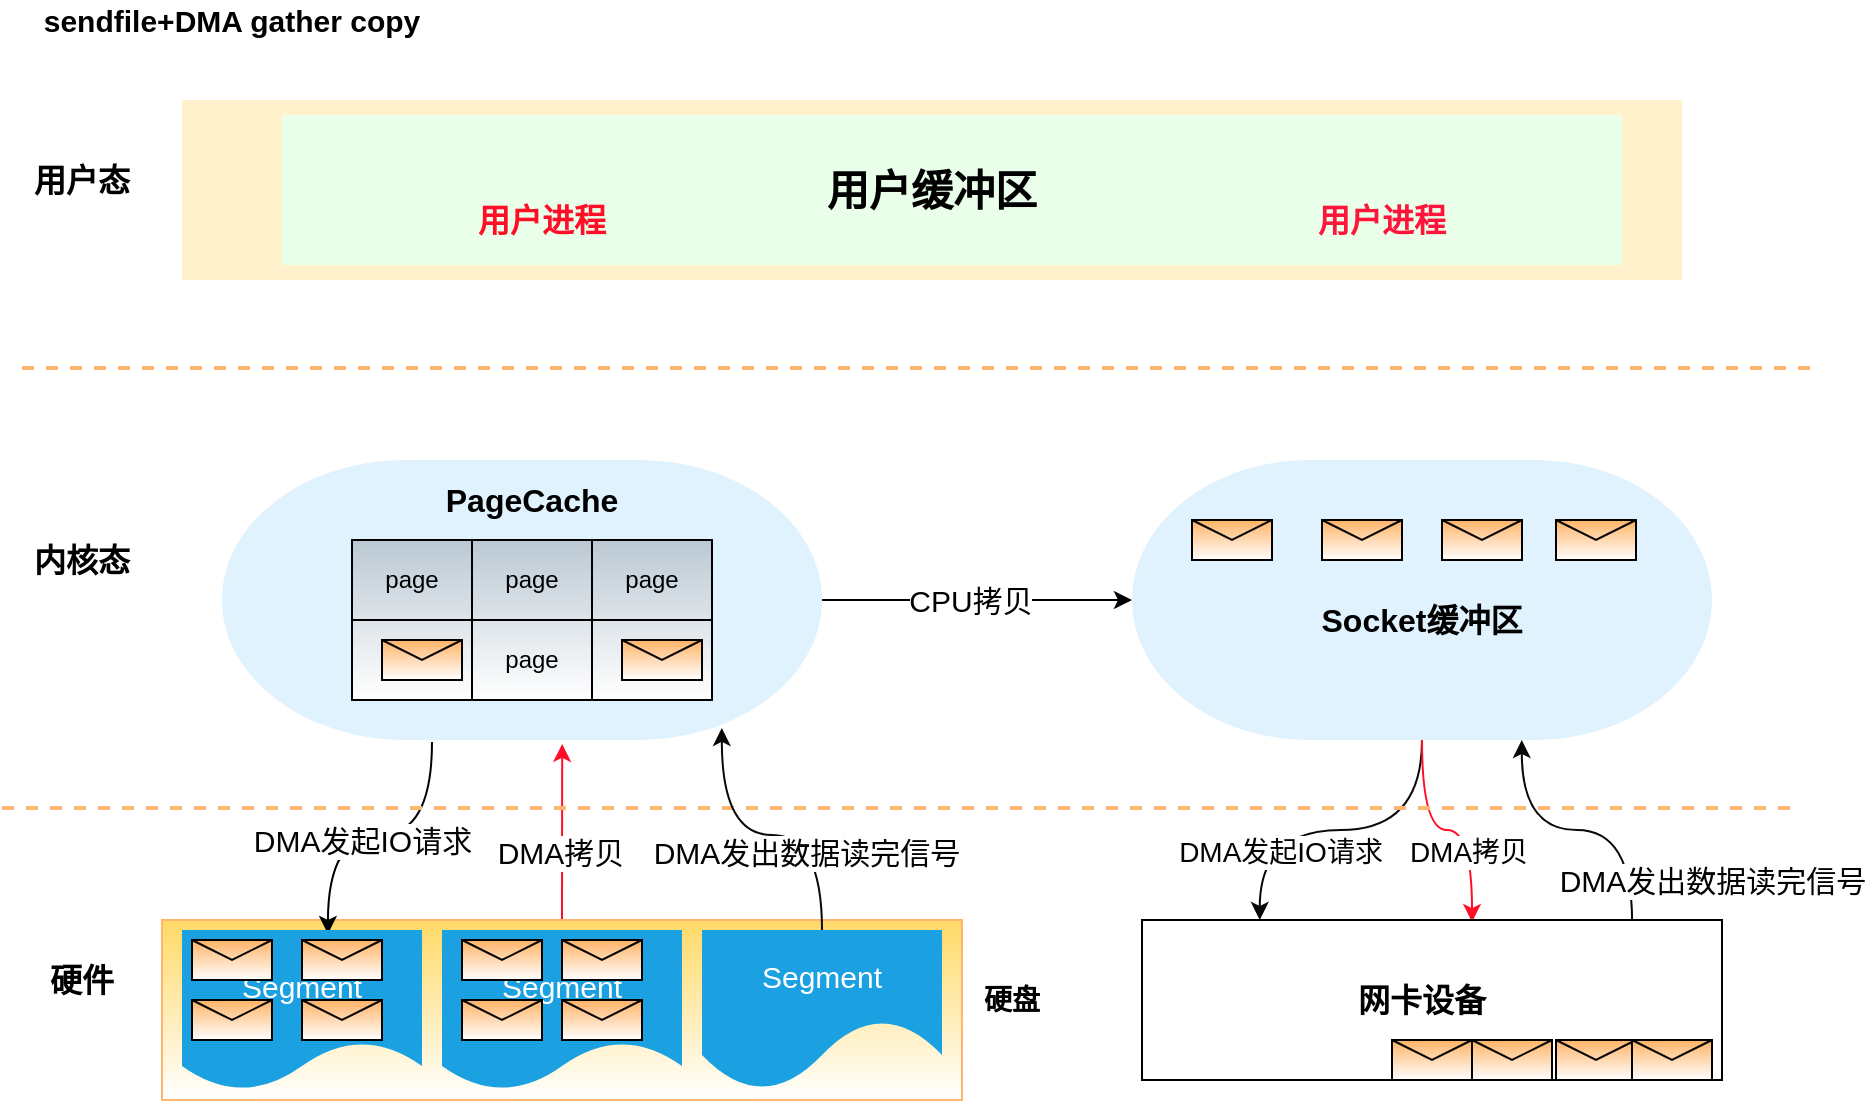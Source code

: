 <mxfile version="13.9.9" type="device"><diagram id="6iDytOUNVFXDQnF358Hy" name="零拷贝之sendfile"><mxGraphModel dx="1422" dy="822" grid="1" gridSize="10" guides="1" tooltips="1" connect="1" arrows="1" fold="1" page="1" pageScale="1" pageWidth="827" pageHeight="1169" math="0" shadow="0"><root><mxCell id="0"/><mxCell id="1" parent="0"/><mxCell id="Mod3oMlYFR4VnDi1osjR-64" style="edgeStyle=orthogonalEdgeStyle;curved=1;rounded=0;orthogonalLoop=1;jettySize=auto;html=1;entryX=0.567;entryY=1.014;entryDx=0;entryDy=0;entryPerimeter=0;fontSize=15;fontColor=#FFFFFF;strokeColor=#FF0F27;" edge="1" parent="1" source="Mod3oMlYFR4VnDi1osjR-63" target="Mod3oMlYFR4VnDi1osjR-9"><mxGeometry relative="1" as="geometry"/></mxCell><mxCell id="Mod3oMlYFR4VnDi1osjR-65" value="DMA拷贝" style="edgeLabel;html=1;align=center;verticalAlign=middle;resizable=0;points=[];fontSize=15;fontColor=#030303;" vertex="1" connectable="0" parent="Mod3oMlYFR4VnDi1osjR-64"><mxGeometry x="-0.251" y="1" relative="1" as="geometry"><mxPoint y="-1" as="offset"/></mxGeometry></mxCell><mxCell id="Mod3oMlYFR4VnDi1osjR-63" value="" style="rounded=0;whiteSpace=wrap;html=1;labelBackgroundColor=none;sketch=0;strokeColor=#FFB570;strokeWidth=1;fillColor=#FFD966;gradientColor=#ffffff;fontSize=15;fontColor=#FFFFFF;" vertex="1" parent="1"><mxGeometry x="90" y="580" width="400" height="90" as="geometry"/></mxCell><mxCell id="Mod3oMlYFR4VnDi1osjR-1" value="" style="rounded=0;whiteSpace=wrap;html=1;fillColor=#FFF1CC;strokeColor=none;" vertex="1" parent="1"><mxGeometry x="100" y="170" width="750" height="90" as="geometry"/></mxCell><mxCell id="Mod3oMlYFR4VnDi1osjR-2" value="用户态" style="text;html=1;strokeColor=none;fillColor=none;align=center;verticalAlign=middle;whiteSpace=wrap;rounded=0;fontStyle=1;fontSize=16;" vertex="1" parent="1"><mxGeometry x="20" y="200" width="60" height="20" as="geometry"/></mxCell><mxCell id="Mod3oMlYFR4VnDi1osjR-3" value="" style="rounded=0;whiteSpace=wrap;html=1;fontSize=16;fillColor=#EAFFE9;strokeColor=none;" vertex="1" parent="1"><mxGeometry x="150" y="177.5" width="670" height="75" as="geometry"/></mxCell><mxCell id="Mod3oMlYFR4VnDi1osjR-4" value="用户缓冲区" style="text;html=1;strokeColor=none;fillColor=none;align=center;verticalAlign=middle;whiteSpace=wrap;rounded=0;fontStyle=1;fontSize=21;" vertex="1" parent="1"><mxGeometry x="392" y="205" width="166" height="20" as="geometry"/></mxCell><mxCell id="Mod3oMlYFR4VnDi1osjR-5" value="用户进程" style="text;html=1;strokeColor=none;fillColor=none;align=center;verticalAlign=middle;whiteSpace=wrap;rounded=0;fontStyle=1;fontSize=16;fontColor=#FF0F27;" vertex="1" parent="1"><mxGeometry x="230" y="220" width="100" height="20" as="geometry"/></mxCell><mxCell id="Mod3oMlYFR4VnDi1osjR-6" value="用户进程" style="text;html=1;strokeColor=none;fillColor=none;align=center;verticalAlign=middle;whiteSpace=wrap;rounded=0;fontStyle=1;fontSize=16;fontColor=#FF143C;" vertex="1" parent="1"><mxGeometry x="650" y="220" width="100" height="20" as="geometry"/></mxCell><mxCell id="Mod3oMlYFR4VnDi1osjR-7" value="sendfile+DMA gather copy" style="text;html=1;strokeColor=none;fillColor=none;align=center;verticalAlign=middle;whiteSpace=wrap;rounded=0;fontStyle=1;fontSize=15;" vertex="1" parent="1"><mxGeometry x="10" y="120" width="230" height="20" as="geometry"/></mxCell><mxCell id="Mod3oMlYFR4VnDi1osjR-8" value="内核态" style="text;html=1;strokeColor=none;fillColor=none;align=center;verticalAlign=middle;whiteSpace=wrap;rounded=0;fontStyle=1;fontSize=16;" vertex="1" parent="1"><mxGeometry x="20" y="390" width="60" height="20" as="geometry"/></mxCell><mxCell id="Mod3oMlYFR4VnDi1osjR-36" style="edgeStyle=orthogonalEdgeStyle;rounded=0;orthogonalLoop=1;jettySize=auto;html=1;fontSize=15;fontColor=#FF143C;" edge="1" parent="1" source="Mod3oMlYFR4VnDi1osjR-9" target="Mod3oMlYFR4VnDi1osjR-28"><mxGeometry relative="1" as="geometry"><mxPoint x="550" y="420" as="targetPoint"/></mxGeometry></mxCell><mxCell id="Mod3oMlYFR4VnDi1osjR-37" value="CPU拷贝" style="edgeLabel;html=1;align=center;verticalAlign=middle;resizable=0;points=[];fontSize=15;" vertex="1" connectable="0" parent="Mod3oMlYFR4VnDi1osjR-36"><mxGeometry x="-0.262" y="1" relative="1" as="geometry"><mxPoint x="17" y="1" as="offset"/></mxGeometry></mxCell><mxCell id="Mod3oMlYFR4VnDi1osjR-61" style="edgeStyle=orthogonalEdgeStyle;rounded=0;orthogonalLoop=1;jettySize=auto;html=1;entryX=0.608;entryY=0.025;entryDx=0;entryDy=0;entryPerimeter=0;fontSize=15;fontColor=#FFFFFF;curved=1;exitX=0.35;exitY=1.007;exitDx=0;exitDy=0;exitPerimeter=0;" edge="1" parent="1" source="Mod3oMlYFR4VnDi1osjR-9" target="Mod3oMlYFR4VnDi1osjR-42"><mxGeometry relative="1" as="geometry"/></mxCell><mxCell id="Mod3oMlYFR4VnDi1osjR-62" value="&lt;font color=&quot;#030303&quot;&gt;DMA发起IO请求&lt;/font&gt;" style="edgeLabel;html=1;align=center;verticalAlign=middle;resizable=0;points=[];fontSize=15;fontColor=#FFFFFF;" vertex="1" connectable="0" parent="Mod3oMlYFR4VnDi1osjR-61"><mxGeometry x="0.108" y="2" relative="1" as="geometry"><mxPoint as="offset"/></mxGeometry></mxCell><mxCell id="Mod3oMlYFR4VnDi1osjR-9" value="" style="strokeWidth=2;html=1;shape=mxgraph.flowchart.terminator;whiteSpace=wrap;fontSize=15;strokeColor=none;fillColor=#E1F2FF;sketch=0;" vertex="1" parent="1"><mxGeometry x="120" y="350" width="300" height="140" as="geometry"/></mxCell><mxCell id="Mod3oMlYFR4VnDi1osjR-10" value="PageCache" style="text;html=1;strokeColor=none;fillColor=none;align=center;verticalAlign=middle;whiteSpace=wrap;rounded=0;fontStyle=1;fontSize=16;" vertex="1" parent="1"><mxGeometry x="245" y="360" width="60" height="20" as="geometry"/></mxCell><mxCell id="Mod3oMlYFR4VnDi1osjR-11" value="" style="shape=table;html=1;whiteSpace=wrap;startSize=0;container=1;collapsible=0;childLayout=tableLayout;sketch=0;gradientColor=#ffffff;fontSize=15;fontColor=#FF143C;fillColor=#BBC9D4;" vertex="1" parent="1"><mxGeometry x="185" y="390" width="180" height="80" as="geometry"/></mxCell><mxCell id="Mod3oMlYFR4VnDi1osjR-12" value="" style="shape=partialRectangle;html=1;whiteSpace=wrap;collapsible=0;dropTarget=0;pointerEvents=0;fillColor=none;top=0;left=0;bottom=0;right=0;points=[[0,0.5],[1,0.5]];portConstraint=eastwest;" vertex="1" parent="Mod3oMlYFR4VnDi1osjR-11"><mxGeometry width="180" height="40" as="geometry"/></mxCell><mxCell id="Mod3oMlYFR4VnDi1osjR-13" value="page" style="shape=partialRectangle;html=1;whiteSpace=wrap;connectable=0;fillColor=none;top=0;left=0;bottom=0;right=0;overflow=hidden;" vertex="1" parent="Mod3oMlYFR4VnDi1osjR-12"><mxGeometry width="60" height="40" as="geometry"/></mxCell><mxCell id="Mod3oMlYFR4VnDi1osjR-14" value="page" style="shape=partialRectangle;html=1;whiteSpace=wrap;connectable=0;fillColor=none;top=0;left=0;bottom=0;right=0;overflow=hidden;" vertex="1" parent="Mod3oMlYFR4VnDi1osjR-12"><mxGeometry x="60" width="60" height="40" as="geometry"/></mxCell><mxCell id="Mod3oMlYFR4VnDi1osjR-15" value="page" style="shape=partialRectangle;html=1;whiteSpace=wrap;connectable=0;fillColor=none;top=0;left=0;bottom=0;right=0;overflow=hidden;" vertex="1" parent="Mod3oMlYFR4VnDi1osjR-12"><mxGeometry x="120" width="60" height="40" as="geometry"/></mxCell><mxCell id="Mod3oMlYFR4VnDi1osjR-16" value="" style="shape=partialRectangle;html=1;whiteSpace=wrap;collapsible=0;dropTarget=0;pointerEvents=0;fillColor=none;top=0;left=0;bottom=0;right=0;points=[[0,0.5],[1,0.5]];portConstraint=eastwest;" vertex="1" parent="Mod3oMlYFR4VnDi1osjR-11"><mxGeometry y="40" width="180" height="40" as="geometry"/></mxCell><mxCell id="Mod3oMlYFR4VnDi1osjR-17" value="" style="shape=partialRectangle;html=1;whiteSpace=wrap;connectable=0;fillColor=none;top=0;left=0;bottom=0;right=0;overflow=hidden;" vertex="1" parent="Mod3oMlYFR4VnDi1osjR-16"><mxGeometry width="60" height="40" as="geometry"/></mxCell><mxCell id="Mod3oMlYFR4VnDi1osjR-18" value="page" style="shape=partialRectangle;html=1;whiteSpace=wrap;connectable=0;fillColor=none;top=0;left=0;bottom=0;right=0;overflow=hidden;" vertex="1" parent="Mod3oMlYFR4VnDi1osjR-16"><mxGeometry x="60" width="60" height="40" as="geometry"/></mxCell><mxCell id="Mod3oMlYFR4VnDi1osjR-19" value="" style="shape=partialRectangle;html=1;whiteSpace=wrap;connectable=0;fillColor=none;top=0;left=0;bottom=0;right=0;overflow=hidden;" vertex="1" parent="Mod3oMlYFR4VnDi1osjR-16"><mxGeometry x="120" width="60" height="40" as="geometry"/></mxCell><mxCell id="Mod3oMlYFR4VnDi1osjR-26" value="" style="shape=message;whiteSpace=wrap;html=1;outlineConnect=0;sketch=0;gradientColor=#ffffff;fontSize=15;fontColor=#FF143C;fillColor=#FFB366;" vertex="1" parent="1"><mxGeometry x="200" y="440" width="40" height="20" as="geometry"/></mxCell><mxCell id="Mod3oMlYFR4VnDi1osjR-27" value="" style="shape=message;whiteSpace=wrap;html=1;outlineConnect=0;sketch=0;gradientColor=#ffffff;fontSize=15;fontColor=#FF143C;fillColor=#FFB366;" vertex="1" parent="1"><mxGeometry x="320" y="440" width="40" height="20" as="geometry"/></mxCell><mxCell id="Mod3oMlYFR4VnDi1osjR-70" style="edgeStyle=orthogonalEdgeStyle;curved=1;rounded=0;orthogonalLoop=1;jettySize=auto;html=1;entryX=0.203;entryY=0;entryDx=0;entryDy=0;entryPerimeter=0;strokeColor=#080808;fontSize=14;fontColor=#030303;" edge="1" parent="1" source="Mod3oMlYFR4VnDi1osjR-28" target="Mod3oMlYFR4VnDi1osjR-55"><mxGeometry relative="1" as="geometry"/></mxCell><mxCell id="Mod3oMlYFR4VnDi1osjR-71" value="DMA发起IO请求" style="edgeLabel;html=1;align=center;verticalAlign=middle;resizable=0;points=[];fontSize=14;fontColor=#030303;" vertex="1" connectable="0" parent="Mod3oMlYFR4VnDi1osjR-70"><mxGeometry x="0.603" y="10" relative="1" as="geometry"><mxPoint as="offset"/></mxGeometry></mxCell><mxCell id="Mod3oMlYFR4VnDi1osjR-72" style="edgeStyle=orthogonalEdgeStyle;curved=1;rounded=0;orthogonalLoop=1;jettySize=auto;html=1;entryX=0.569;entryY=0.013;entryDx=0;entryDy=0;entryPerimeter=0;fontSize=14;fontColor=#FF143C;strokeColor=#FF0F27;" edge="1" parent="1" source="Mod3oMlYFR4VnDi1osjR-28" target="Mod3oMlYFR4VnDi1osjR-55"><mxGeometry relative="1" as="geometry"/></mxCell><mxCell id="Mod3oMlYFR4VnDi1osjR-73" value="DMA拷贝" style="edgeLabel;html=1;align=center;verticalAlign=middle;resizable=0;points=[];fontSize=14;fontColor=#030303;" vertex="1" connectable="0" parent="Mod3oMlYFR4VnDi1osjR-72"><mxGeometry x="0.396" y="-2" relative="1" as="geometry"><mxPoint as="offset"/></mxGeometry></mxCell><mxCell id="Mod3oMlYFR4VnDi1osjR-28" value="" style="strokeWidth=2;html=1;shape=mxgraph.flowchart.terminator;whiteSpace=wrap;fontSize=15;strokeColor=none;fillColor=#E1F2FF;sketch=0;" vertex="1" parent="1"><mxGeometry x="575" y="350" width="290" height="140" as="geometry"/></mxCell><mxCell id="Mod3oMlYFR4VnDi1osjR-29" value="" style="shape=message;whiteSpace=wrap;html=1;outlineConnect=0;sketch=0;gradientColor=#ffffff;fontSize=15;fontColor=#FF143C;fillColor=#FFB366;" vertex="1" parent="1"><mxGeometry x="605" y="380" width="40" height="20" as="geometry"/></mxCell><mxCell id="Mod3oMlYFR4VnDi1osjR-30" value="" style="shape=message;whiteSpace=wrap;html=1;outlineConnect=0;sketch=0;gradientColor=#ffffff;fontSize=15;fontColor=#FF143C;fillColor=#FFB366;" vertex="1" parent="1"><mxGeometry x="670" y="380" width="40" height="20" as="geometry"/></mxCell><mxCell id="Mod3oMlYFR4VnDi1osjR-31" value="" style="shape=message;whiteSpace=wrap;html=1;outlineConnect=0;sketch=0;gradientColor=#ffffff;fontSize=15;fontColor=#FF143C;fillColor=#FFB366;" vertex="1" parent="1"><mxGeometry x="730" y="380" width="40" height="20" as="geometry"/></mxCell><mxCell id="Mod3oMlYFR4VnDi1osjR-32" value="" style="shape=message;whiteSpace=wrap;html=1;outlineConnect=0;sketch=0;gradientColor=#ffffff;fontSize=15;fontColor=#FF143C;fillColor=#FFB366;" vertex="1" parent="1"><mxGeometry x="787" y="380" width="40" height="20" as="geometry"/></mxCell><mxCell id="Mod3oMlYFR4VnDi1osjR-33" value="Socket缓冲区" style="text;html=1;strokeColor=none;fillColor=none;align=center;verticalAlign=middle;whiteSpace=wrap;rounded=0;fontStyle=1;fontSize=16;" vertex="1" parent="1"><mxGeometry x="660" y="420" width="120" height="20" as="geometry"/></mxCell><mxCell id="Mod3oMlYFR4VnDi1osjR-39" value="" style="line;strokeWidth=2;align=left;verticalAlign=middle;spacingTop=-1;spacingLeft=3;spacingRight=3;rotatable=0;labelPosition=right;points=[];portConstraint=eastwest;sketch=0;fontSize=15;dashed=1;fillColor=#FFD966;fontColor=#FFB570;labelBackgroundColor=#FFB570;strokeColor=#FFB570;" vertex="1" parent="1"><mxGeometry x="20" y="300" width="900" height="8" as="geometry"/></mxCell><mxCell id="Mod3oMlYFR4VnDi1osjR-40" value="" style="line;strokeWidth=2;align=left;verticalAlign=middle;spacingTop=-1;spacingLeft=3;spacingRight=3;rotatable=0;labelPosition=right;points=[];portConstraint=eastwest;sketch=0;fontSize=15;dashed=1;fillColor=#FFD966;fontColor=#FFB570;labelBackgroundColor=#FFB570;strokeColor=#FFB570;" vertex="1" parent="1"><mxGeometry x="10" y="520" width="900" height="8" as="geometry"/></mxCell><mxCell id="Mod3oMlYFR4VnDi1osjR-41" value="硬件" style="text;html=1;strokeColor=none;fillColor=none;align=center;verticalAlign=middle;whiteSpace=wrap;rounded=0;fontStyle=1;fontSize=16;" vertex="1" parent="1"><mxGeometry x="20" y="600" width="60" height="20" as="geometry"/></mxCell><mxCell id="Mod3oMlYFR4VnDi1osjR-42" value="&lt;span style=&quot;&quot;&gt;Segment&lt;/span&gt;" style="shape=document;whiteSpace=wrap;html=1;boundedLbl=1;dashed=1;labelBackgroundColor=none;sketch=0;strokeWidth=2;fillColor=#1ba1e2;fontSize=15;fontColor=#ffffff;strokeColor=none;" vertex="1" parent="1"><mxGeometry x="100" y="585" width="120" height="80" as="geometry"/></mxCell><mxCell id="Mod3oMlYFR4VnDi1osjR-45" value="&lt;span style=&quot;&quot;&gt;Segment&lt;/span&gt;" style="shape=document;whiteSpace=wrap;html=1;boundedLbl=1;dashed=1;labelBackgroundColor=none;sketch=0;strokeWidth=2;fillColor=#1ba1e2;fontSize=15;fontColor=#ffffff;strokeColor=none;" vertex="1" parent="1"><mxGeometry x="230" y="585" width="120" height="80" as="geometry"/></mxCell><mxCell id="Mod3oMlYFR4VnDi1osjR-66" style="edgeStyle=orthogonalEdgeStyle;curved=1;rounded=0;orthogonalLoop=1;jettySize=auto;html=1;entryX=0.833;entryY=0.957;entryDx=0;entryDy=0;entryPerimeter=0;fontSize=15;fontColor=#030303;strokeColor=#080808;" edge="1" parent="1" source="Mod3oMlYFR4VnDi1osjR-46" target="Mod3oMlYFR4VnDi1osjR-9"><mxGeometry relative="1" as="geometry"/></mxCell><mxCell id="Mod3oMlYFR4VnDi1osjR-67" value="DMA发出数据读完信号" style="edgeLabel;html=1;align=center;verticalAlign=middle;resizable=0;points=[];fontSize=15;fontColor=#030303;" vertex="1" connectable="0" parent="Mod3oMlYFR4VnDi1osjR-66"><mxGeometry x="-0.266" y="8" relative="1" as="geometry"><mxPoint as="offset"/></mxGeometry></mxCell><mxCell id="Mod3oMlYFR4VnDi1osjR-46" value="&lt;span style=&quot;&quot;&gt;Segment&lt;/span&gt;" style="shape=document;whiteSpace=wrap;html=1;boundedLbl=1;dashed=1;labelBackgroundColor=none;sketch=0;strokeWidth=2;fillColor=#1ba1e2;fontSize=15;fontColor=#ffffff;strokeColor=none;size=0.438;" vertex="1" parent="1"><mxGeometry x="360" y="585" width="120" height="80" as="geometry"/></mxCell><mxCell id="Mod3oMlYFR4VnDi1osjR-47" value="" style="shape=message;whiteSpace=wrap;html=1;outlineConnect=0;sketch=0;gradientColor=#ffffff;fontSize=15;fontColor=#FF143C;fillColor=#FFB366;" vertex="1" parent="1"><mxGeometry x="105" y="590" width="40" height="20" as="geometry"/></mxCell><mxCell id="Mod3oMlYFR4VnDi1osjR-48" value="" style="shape=message;whiteSpace=wrap;html=1;outlineConnect=0;sketch=0;gradientColor=#ffffff;fontSize=15;fontColor=#FF143C;fillColor=#FFB366;" vertex="1" parent="1"><mxGeometry x="160" y="590" width="40" height="20" as="geometry"/></mxCell><mxCell id="Mod3oMlYFR4VnDi1osjR-49" value="" style="shape=message;whiteSpace=wrap;html=1;outlineConnect=0;sketch=0;gradientColor=#ffffff;fontSize=15;fontColor=#FF143C;fillColor=#FFB366;" vertex="1" parent="1"><mxGeometry x="105" y="620" width="40" height="20" as="geometry"/></mxCell><mxCell id="Mod3oMlYFR4VnDi1osjR-50" value="" style="shape=message;whiteSpace=wrap;html=1;outlineConnect=0;sketch=0;gradientColor=#ffffff;fontSize=15;fontColor=#FF143C;fillColor=#FFB366;" vertex="1" parent="1"><mxGeometry x="160" y="620" width="40" height="20" as="geometry"/></mxCell><mxCell id="Mod3oMlYFR4VnDi1osjR-51" value="" style="shape=message;whiteSpace=wrap;html=1;outlineConnect=0;sketch=0;gradientColor=#ffffff;fontSize=15;fontColor=#FF143C;fillColor=#FFB366;" vertex="1" parent="1"><mxGeometry x="240" y="590" width="40" height="20" as="geometry"/></mxCell><mxCell id="Mod3oMlYFR4VnDi1osjR-52" value="" style="shape=message;whiteSpace=wrap;html=1;outlineConnect=0;sketch=0;gradientColor=#ffffff;fontSize=15;fontColor=#FF143C;fillColor=#FFB366;" vertex="1" parent="1"><mxGeometry x="290" y="590" width="40" height="20" as="geometry"/></mxCell><mxCell id="Mod3oMlYFR4VnDi1osjR-53" value="" style="shape=message;whiteSpace=wrap;html=1;outlineConnect=0;sketch=0;gradientColor=#ffffff;fontSize=15;fontColor=#FF143C;fillColor=#FFB366;" vertex="1" parent="1"><mxGeometry x="240" y="620" width="40" height="20" as="geometry"/></mxCell><mxCell id="Mod3oMlYFR4VnDi1osjR-54" value="" style="shape=message;whiteSpace=wrap;html=1;outlineConnect=0;sketch=0;gradientColor=#ffffff;fontSize=15;fontColor=#FF143C;fillColor=#FFB366;" vertex="1" parent="1"><mxGeometry x="290" y="620" width="40" height="20" as="geometry"/></mxCell><mxCell id="Mod3oMlYFR4VnDi1osjR-76" style="edgeStyle=orthogonalEdgeStyle;curved=1;rounded=0;orthogonalLoop=1;jettySize=auto;html=1;entryX=0.672;entryY=1;entryDx=0;entryDy=0;entryPerimeter=0;strokeColor=#080808;fontSize=14;fontColor=#030303;exitX=0.845;exitY=0.013;exitDx=0;exitDy=0;exitPerimeter=0;" edge="1" parent="1" source="Mod3oMlYFR4VnDi1osjR-55" target="Mod3oMlYFR4VnDi1osjR-28"><mxGeometry relative="1" as="geometry"/></mxCell><mxCell id="Mod3oMlYFR4VnDi1osjR-77" value="&lt;span style=&quot;font-size: 15px&quot;&gt;DMA发出数据读完信号&lt;/span&gt;" style="edgeLabel;html=1;align=center;verticalAlign=middle;resizable=0;points=[];fontSize=14;fontColor=#030303;" vertex="1" connectable="0" parent="Mod3oMlYFR4VnDi1osjR-76"><mxGeometry x="-0.507" y="6" relative="1" as="geometry"><mxPoint x="45.91" y="14.97" as="offset"/></mxGeometry></mxCell><mxCell id="Mod3oMlYFR4VnDi1osjR-55" value="" style="rounded=0;whiteSpace=wrap;html=1;labelBackgroundColor=none;sketch=0;strokeWidth=1;fontSize=15;" vertex="1" parent="1"><mxGeometry x="580" y="580" width="290" height="80" as="geometry"/></mxCell><mxCell id="Mod3oMlYFR4VnDi1osjR-56" value="网卡设备" style="text;html=1;strokeColor=none;fillColor=none;align=center;verticalAlign=middle;whiteSpace=wrap;rounded=0;fontStyle=1;fontSize=16;" vertex="1" parent="1"><mxGeometry x="660" y="610" width="120" height="20" as="geometry"/></mxCell><mxCell id="Mod3oMlYFR4VnDi1osjR-57" value="" style="shape=message;whiteSpace=wrap;html=1;outlineConnect=0;sketch=0;gradientColor=#ffffff;fontSize=15;fontColor=#FF143C;fillColor=#FFB366;" vertex="1" parent="1"><mxGeometry x="705" y="640" width="40" height="20" as="geometry"/></mxCell><mxCell id="Mod3oMlYFR4VnDi1osjR-58" value="" style="shape=message;whiteSpace=wrap;html=1;outlineConnect=0;sketch=0;gradientColor=#ffffff;fontSize=15;fontColor=#FF143C;fillColor=#FFB366;" vertex="1" parent="1"><mxGeometry x="787" y="640" width="40" height="20" as="geometry"/></mxCell><mxCell id="Mod3oMlYFR4VnDi1osjR-59" value="" style="shape=message;whiteSpace=wrap;html=1;outlineConnect=0;sketch=0;gradientColor=#ffffff;fontSize=15;fontColor=#FF143C;fillColor=#FFB366;" vertex="1" parent="1"><mxGeometry x="745" y="640" width="40" height="20" as="geometry"/></mxCell><mxCell id="Mod3oMlYFR4VnDi1osjR-60" value="" style="shape=message;whiteSpace=wrap;html=1;outlineConnect=0;sketch=0;gradientColor=#ffffff;fontSize=15;fontColor=#FF143C;fillColor=#FFB366;" vertex="1" parent="1"><mxGeometry x="825" y="640" width="40" height="20" as="geometry"/></mxCell><mxCell id="Mod3oMlYFR4VnDi1osjR-68" value="硬盘" style="text;html=1;strokeColor=none;fillColor=none;align=center;verticalAlign=middle;whiteSpace=wrap;rounded=0;fontStyle=1;fontSize=14;" vertex="1" parent="1"><mxGeometry x="500" y="595" width="30" height="50" as="geometry"/></mxCell></root></mxGraphModel></diagram></mxfile>